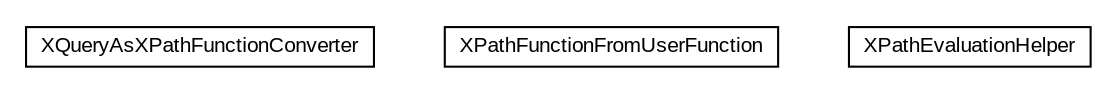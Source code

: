 #!/usr/local/bin/dot
#
# Class diagram 
# Generated by UMLGraph version 5.1 (http://www.umlgraph.org/)
#

digraph G {
	edge [fontname="arial",fontsize=10,labelfontname="arial",labelfontsize=10];
	node [fontname="arial",fontsize=10,shape=plaintext];
	nodesep=0.25;
	ranksep=0.5;
	// com.helger.schematron.xpath.XQueryAsXPathFunctionConverter
	c2520 [label=<<table title="com.helger.schematron.xpath.XQueryAsXPathFunctionConverter" border="0" cellborder="1" cellspacing="0" cellpadding="2" port="p" href="./XQueryAsXPathFunctionConverter.html">
		<tr><td><table border="0" cellspacing="0" cellpadding="1">
<tr><td align="center" balign="center"> XQueryAsXPathFunctionConverter </td></tr>
		</table></td></tr>
		</table>>, fontname="arial", fontcolor="black", fontsize=10.0];
	// com.helger.schematron.xpath.XPathFunctionFromUserFunction
	c2521 [label=<<table title="com.helger.schematron.xpath.XPathFunctionFromUserFunction" border="0" cellborder="1" cellspacing="0" cellpadding="2" port="p" href="./XPathFunctionFromUserFunction.html">
		<tr><td><table border="0" cellspacing="0" cellpadding="1">
<tr><td align="center" balign="center"> XPathFunctionFromUserFunction </td></tr>
		</table></td></tr>
		</table>>, fontname="arial", fontcolor="black", fontsize=10.0];
	// com.helger.schematron.xpath.XPathEvaluationHelper
	c2522 [label=<<table title="com.helger.schematron.xpath.XPathEvaluationHelper" border="0" cellborder="1" cellspacing="0" cellpadding="2" port="p" href="./XPathEvaluationHelper.html">
		<tr><td><table border="0" cellspacing="0" cellpadding="1">
<tr><td align="center" balign="center"> XPathEvaluationHelper </td></tr>
		</table></td></tr>
		</table>>, fontname="arial", fontcolor="black", fontsize=10.0];
}

